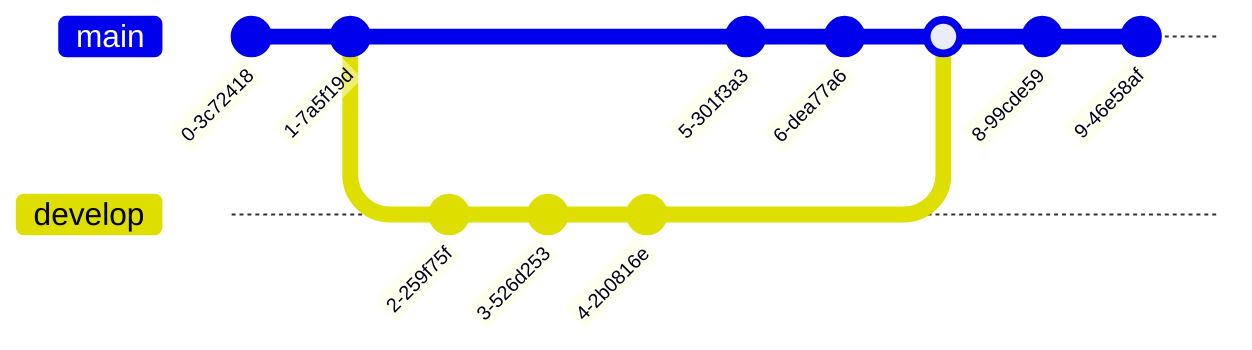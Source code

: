 gitGraph
    commit
    commit
    branch develop
    commit
    commit
    commit
    checkout main
    commit
    commit
    merge develop
    commit
    commit